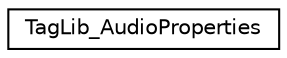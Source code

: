 digraph "Graphical Class Hierarchy"
{
  edge [fontname="Helvetica",fontsize="10",labelfontname="Helvetica",labelfontsize="10"];
  node [fontname="Helvetica",fontsize="10",shape=record];
  rankdir="LR";
  Node1 [label="TagLib_AudioProperties",height=0.2,width=0.4,color="black", fillcolor="white", style="filled",URL="$struct_tag_lib___audio_properties.html"];
}
